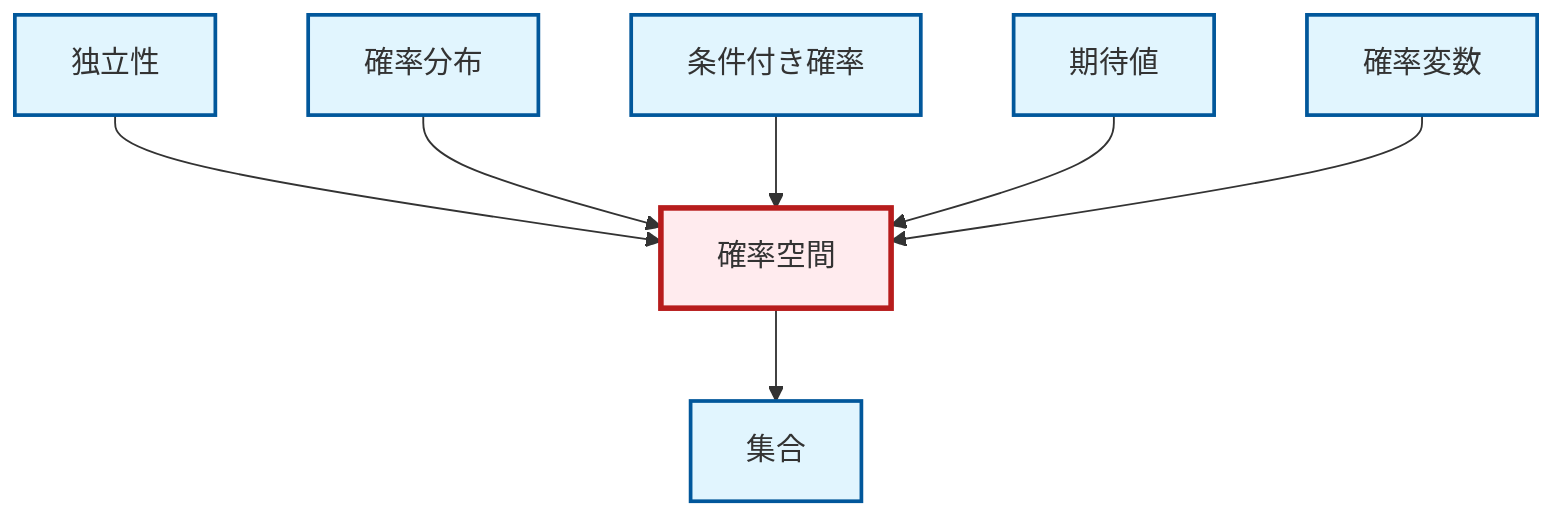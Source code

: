 graph TD
    classDef definition fill:#e1f5fe,stroke:#01579b,stroke-width:2px
    classDef theorem fill:#f3e5f5,stroke:#4a148c,stroke-width:2px
    classDef axiom fill:#fff3e0,stroke:#e65100,stroke-width:2px
    classDef example fill:#e8f5e9,stroke:#1b5e20,stroke-width:2px
    classDef current fill:#ffebee,stroke:#b71c1c,stroke-width:3px
    def-probability-space["確率空間"]:::definition
    def-expectation["期待値"]:::definition
    def-independence["独立性"]:::definition
    def-set["集合"]:::definition
    def-probability-distribution["確率分布"]:::definition
    def-conditional-probability["条件付き確率"]:::definition
    def-random-variable["確率変数"]:::definition
    def-independence --> def-probability-space
    def-probability-distribution --> def-probability-space
    def-conditional-probability --> def-probability-space
    def-probability-space --> def-set
    def-expectation --> def-probability-space
    def-random-variable --> def-probability-space
    class def-probability-space current